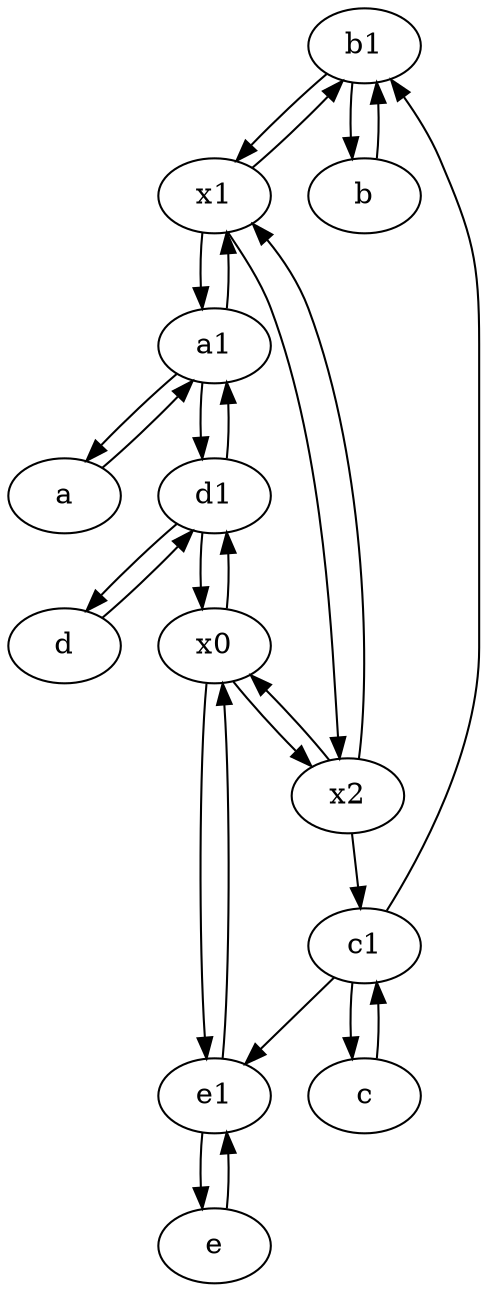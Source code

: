 digraph  {
	b1 [pos="45,20!"];
	d1 [pos="25,30!"];
	x2;
	x0;
	a [pos="40,10!"];
	a1 [pos="40,15!"];
	e [pos="30,50!"];
	x1;
	c1 [pos="30,15!"];
	b [pos="50,20!"];
	e1 [pos="25,45!"];
	d [pos="20,30!"];
	c [pos="20,10!"];
	d1 -> x0;
	d1 -> a1;
	c1 -> c;
	e1 -> e;
	d1 -> d;
	b -> b1;
	x2 -> c1;
	x1 -> a1;
	a -> a1;
	a1 -> a;
	e -> e1;
	a1 -> x1;
	a1 -> d1;
	b1 -> b;
	c -> c1;
	x0 -> x2;
	c1 -> e1;
	e1 -> x0;
	x1 -> x2;
	x2 -> x1;
	c1 -> b1;
	x2 -> x0;
	x0 -> d1;
	d -> d1;
	x1 -> b1;
	b1 -> x1;
	x0 -> e1;

	}